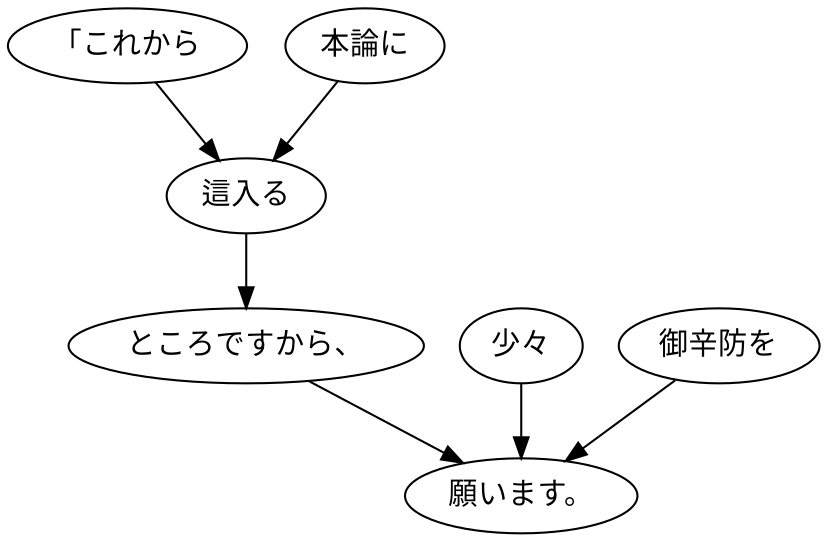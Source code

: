 digraph graph1490 {
	node0 [label="「これから"];
	node1 [label="本論に"];
	node2 [label="這入る"];
	node3 [label="ところですから、"];
	node4 [label="少々"];
	node5 [label="御辛防を"];
	node6 [label="願います。"];
	node0 -> node2;
	node1 -> node2;
	node2 -> node3;
	node3 -> node6;
	node4 -> node6;
	node5 -> node6;
}
